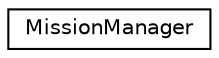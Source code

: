 digraph "Graphical Class Hierarchy"
{
 // LATEX_PDF_SIZE
  edge [fontname="Helvetica",fontsize="10",labelfontname="Helvetica",labelfontsize="10"];
  node [fontname="Helvetica",fontsize="10",shape=record];
  rankdir="LR";
  Node0 [label="MissionManager",height=0.2,width=0.4,color="black", fillcolor="white", style="filled",URL="$class_mission_manager.html",tooltip="Handles all Missions in the Game."];
}

